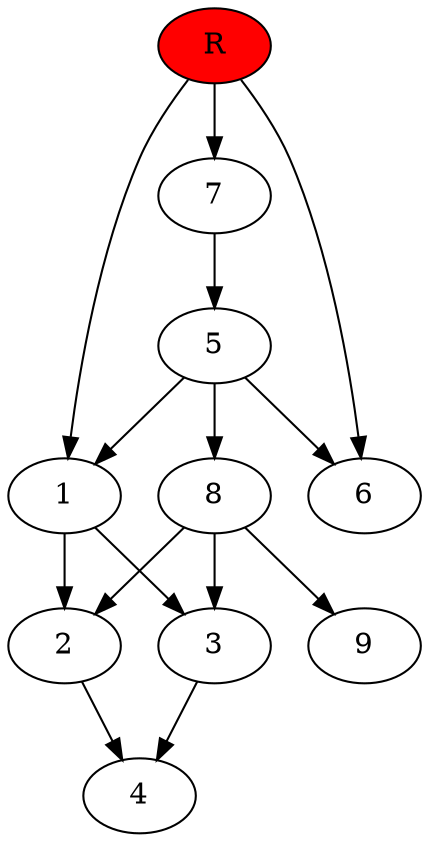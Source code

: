 digraph prb36077 {
	1
	2
	3
	4
	5
	6
	7
	8
	R [fillcolor="#ff0000" style=filled]
	1 -> 2
	1 -> 3
	2 -> 4
	3 -> 4
	5 -> 1
	5 -> 6
	5 -> 8
	7 -> 5
	8 -> 2
	8 -> 3
	8 -> 9
	R -> 1
	R -> 6
	R -> 7
}
